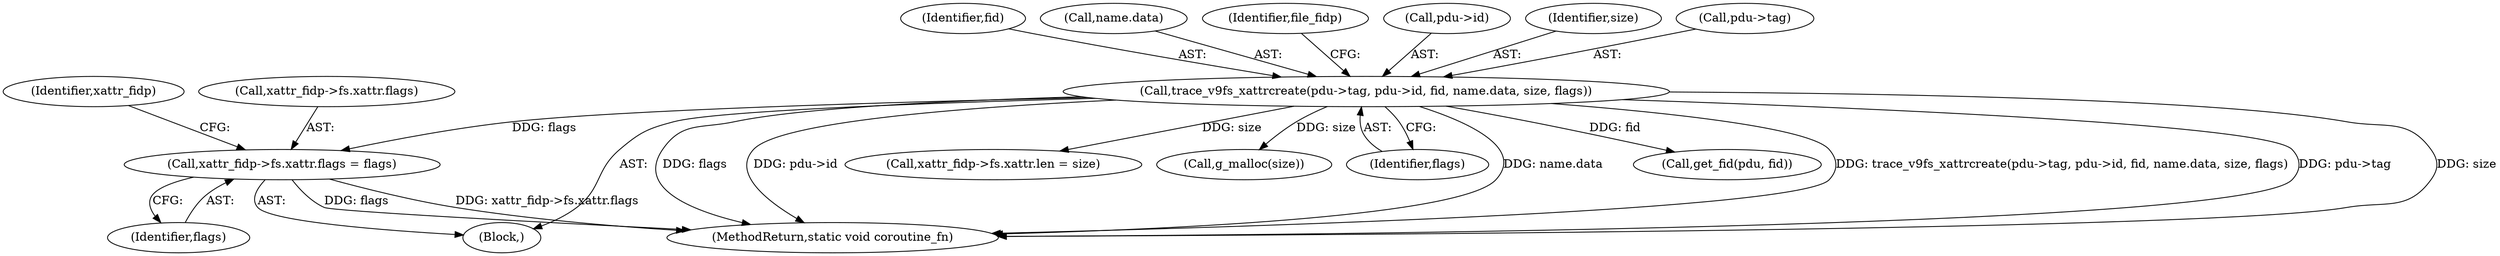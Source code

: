 digraph "0_qemu_eb687602853b4ae656e9236ee4222609f3a6887d@pointer" {
"1000199" [label="(Call,xattr_fidp->fs.xattr.flags = flags)"];
"1000145" [label="(Call,trace_v9fs_xattrcreate(pdu->tag, pdu->id, fid, name.data, size, flags))"];
"1000190" [label="(Call,xattr_fidp->fs.xattr.len = size)"];
"1000199" [label="(Call,xattr_fidp->fs.xattr.flags = flags)"];
"1000152" [label="(Identifier,fid)"];
"1000153" [label="(Call,name.data)"];
"1000159" [label="(Identifier,file_fidp)"];
"1000213" [label="(Identifier,xattr_fidp)"];
"1000149" [label="(Call,pdu->id)"];
"1000200" [label="(Call,xattr_fidp->fs.xattr.flags)"];
"1000251" [label="(MethodReturn,static void coroutine_fn)"];
"1000236" [label="(Call,g_malloc(size))"];
"1000156" [label="(Identifier,size)"];
"1000207" [label="(Identifier,flags)"];
"1000157" [label="(Identifier,flags)"];
"1000103" [label="(Block,)"];
"1000146" [label="(Call,pdu->tag)"];
"1000145" [label="(Call,trace_v9fs_xattrcreate(pdu->tag, pdu->id, fid, name.data, size, flags))"];
"1000160" [label="(Call,get_fid(pdu, fid))"];
"1000199" -> "1000103"  [label="AST: "];
"1000199" -> "1000207"  [label="CFG: "];
"1000200" -> "1000199"  [label="AST: "];
"1000207" -> "1000199"  [label="AST: "];
"1000213" -> "1000199"  [label="CFG: "];
"1000199" -> "1000251"  [label="DDG: xattr_fidp->fs.xattr.flags"];
"1000199" -> "1000251"  [label="DDG: flags"];
"1000145" -> "1000199"  [label="DDG: flags"];
"1000145" -> "1000103"  [label="AST: "];
"1000145" -> "1000157"  [label="CFG: "];
"1000146" -> "1000145"  [label="AST: "];
"1000149" -> "1000145"  [label="AST: "];
"1000152" -> "1000145"  [label="AST: "];
"1000153" -> "1000145"  [label="AST: "];
"1000156" -> "1000145"  [label="AST: "];
"1000157" -> "1000145"  [label="AST: "];
"1000159" -> "1000145"  [label="CFG: "];
"1000145" -> "1000251"  [label="DDG: size"];
"1000145" -> "1000251"  [label="DDG: flags"];
"1000145" -> "1000251"  [label="DDG: pdu->id"];
"1000145" -> "1000251"  [label="DDG: name.data"];
"1000145" -> "1000251"  [label="DDG: trace_v9fs_xattrcreate(pdu->tag, pdu->id, fid, name.data, size, flags)"];
"1000145" -> "1000251"  [label="DDG: pdu->tag"];
"1000145" -> "1000160"  [label="DDG: fid"];
"1000145" -> "1000190"  [label="DDG: size"];
"1000145" -> "1000236"  [label="DDG: size"];
}
